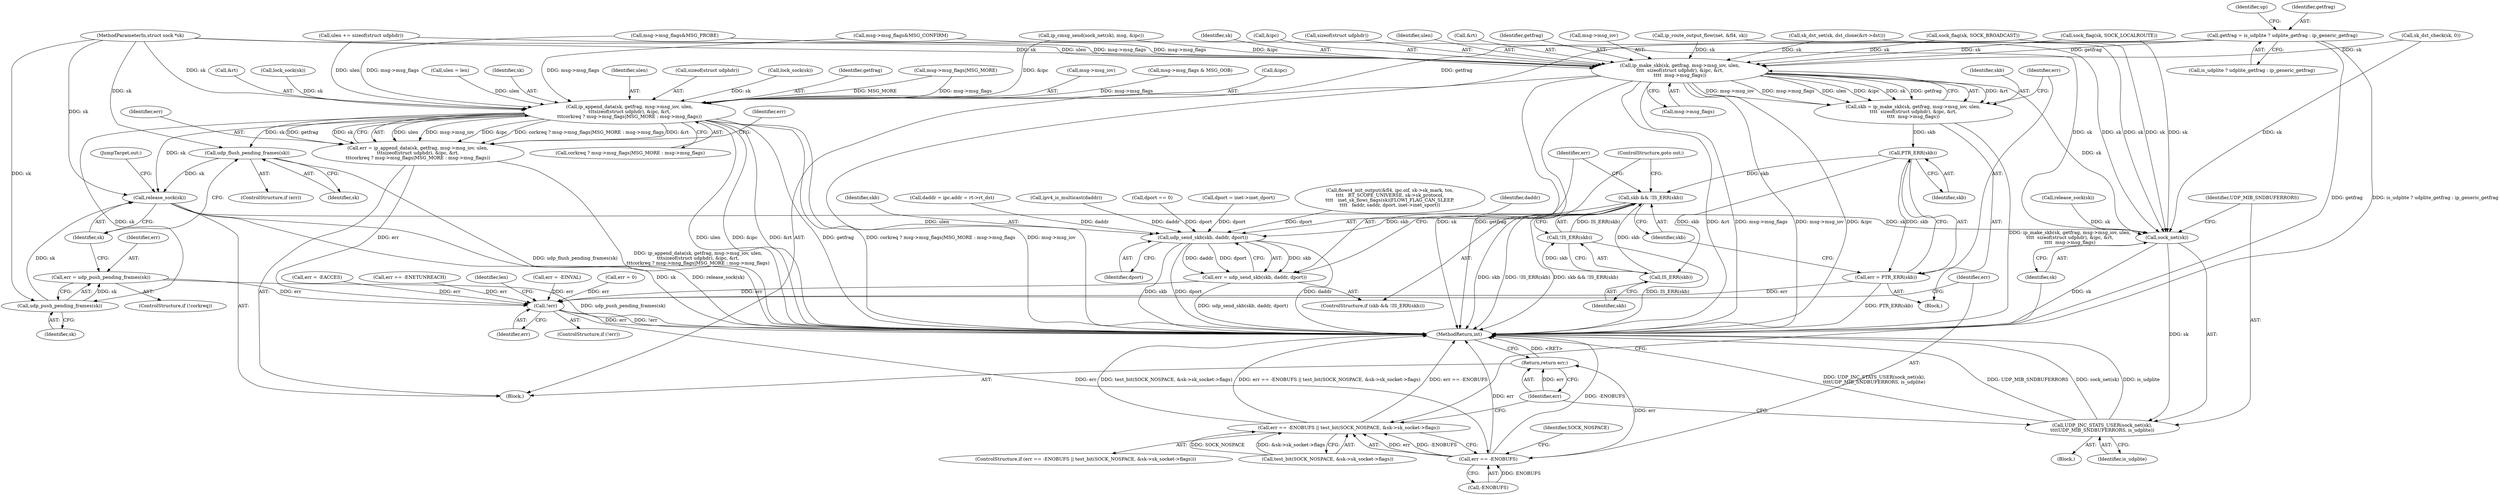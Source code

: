 digraph "0_linux_f6d8bd051c391c1c0458a30b2a7abcd939329259_32@pointer" {
"1000196" [label="(Call,getfrag = is_udplite ? udplite_getfrag : ip_generic_getfrag)"];
"1000649" [label="(Call,ip_make_skb(sk, getfrag, msg->msg_iov, ulen,\n\t\t\t\t  sizeof(struct udphdr), &ipc, &rt,\n\t\t\t\t  msg->msg_flags))"];
"1000647" [label="(Call,skb = ip_make_skb(sk, getfrag, msg->msg_iov, ulen,\n\t\t\t\t  sizeof(struct udphdr), &ipc, &rt,\n\t\t\t\t  msg->msg_flags))"];
"1000667" [label="(Call,PTR_ERR(skb))"];
"1000665" [label="(Call,err = PTR_ERR(skb))"];
"1000804" [label="(Call,!err)"];
"1000810" [label="(Call,err == -ENOBUFS)"];
"1000809" [label="(Call,err == -ENOBUFS || test_bit(SOCK_NOSPACE, &sk->sk_socket->flags))"];
"1000828" [label="(Return,return err;)"];
"1000670" [label="(Call,skb && !IS_ERR(skb))"];
"1000677" [label="(Call,udp_send_skb(skb, daddr, dport))"];
"1000675" [label="(Call,err = udp_send_skb(skb, daddr, dport))"];
"1000673" [label="(Call,IS_ERR(skb))"];
"1000672" [label="(Call,!IS_ERR(skb))"];
"1000824" [label="(Call,sock_net(sk))"];
"1000823" [label="(Call,UDP_INC_STATS_USER(sock_net(sk),\n\t\t\t\tUDP_MIB_SNDBUFERRORS, is_udplite))"];
"1000744" [label="(Call,ip_append_data(sk, getfrag, msg->msg_iov, ulen,\n\t\t\tsizeof(struct udphdr), &ipc, &rt,\n\t\t\tcorkreq ? msg->msg_flags|MSG_MORE : msg->msg_flags))"];
"1000742" [label="(Call,err = ip_append_data(sk, getfrag, msg->msg_iov, ulen,\n\t\t\tsizeof(struct udphdr), &ipc, &rt,\n\t\t\tcorkreq ? msg->msg_flags|MSG_MORE : msg->msg_flags))"];
"1000769" [label="(Call,udp_flush_pending_frames(sk))"];
"1000792" [label="(Call,release_sock(sk))"];
"1000777" [label="(Call,udp_push_pending_frames(sk))"];
"1000775" [label="(Call,err = udp_push_pending_frames(sk))"];
"1000128" [label="(Call,ulen = len)"];
"1000646" [label="(Block,)"];
"1000681" [label="(ControlStructure,goto out;)"];
"1000827" [label="(Identifier,is_udplite)"];
"1000652" [label="(Call,msg->msg_iov)"];
"1000671" [label="(Identifier,skb)"];
"1000839" [label="(Call,msg->msg_flags&MSG_PROBE)"];
"1000609" [label="(Call,sk_dst_set(sk, dst_clone(&rt->dst)))"];
"1000747" [label="(Call,msg->msg_iov)"];
"1000591" [label="(Call,err = -EACCES)"];
"1000178" [label="(Call,msg->msg_flags & MSG_OOB)"];
"1000461" [label="(Call,sock_flag(sk, SOCK_LOCALROUTE))"];
"1000678" [label="(Identifier,skb)"];
"1000690" [label="(Call,release_sock(sk))"];
"1000753" [label="(Call,&ipc)"];
"1000814" [label="(Call,test_bit(SOCK_NOSPACE, &sk->sk_socket->flags))"];
"1000850" [label="(MethodReturn,int)"];
"1000822" [label="(Block,)"];
"1000634" [label="(Call,daddr = ipc.addr = rt->rt_dst)"];
"1000115" [label="(Block,)"];
"1000647" [label="(Call,skb = ip_make_skb(sk, getfrag, msg->msg_iov, ulen,\n\t\t\t\t  sizeof(struct udphdr), &ipc, &rt,\n\t\t\t\t  msg->msg_flags))"];
"1000669" [label="(ControlStructure,if (skb && !IS_ERR(skb)))"];
"1000793" [label="(Identifier,sk)"];
"1000675" [label="(Call,err = udp_send_skb(skb, daddr, dport))"];
"1000811" [label="(Identifier,err)"];
"1000772" [label="(ControlStructure,if (!corkreq))"];
"1000755" [label="(Call,&rt)"];
"1000649" [label="(Call,ip_make_skb(sk, getfrag, msg->msg_iov, ulen,\n\t\t\t\t  sizeof(struct udphdr), &ipc, &rt,\n\t\t\t\t  msg->msg_flags))"];
"1000617" [label="(Call,msg->msg_flags&MSG_CONFIRM)"];
"1000603" [label="(Call,sock_flag(sk, SOCK_BROADCAST))"];
"1000769" [label="(Call,udp_flush_pending_frames(sk))"];
"1000650" [label="(Identifier,sk)"];
"1000672" [label="(Call,!IS_ERR(skb))"];
"1000489" [label="(Call,ipv4_is_multicast(daddr))"];
"1000805" [label="(Identifier,err)"];
"1000288" [label="(Call,dport == 0)"];
"1000682" [label="(Call,lock_sock(sk))"];
"1000231" [label="(Call,ulen += sizeof(struct udphdr))"];
"1000807" [label="(Identifier,len)"];
"1000778" [label="(Identifier,sk)"];
"1000670" [label="(Call,skb && !IS_ERR(skb))"];
"1000310" [label="(Call,dport = inet->inet_dport)"];
"1000521" [label="(Call,sk_dst_check(sk, 0))"];
"1000351" [label="(Call,ip_cmsg_send(sock_net(sk), msg, &ipc))"];
"1000794" [label="(JumpTarget,out:)"];
"1000648" [label="(Identifier,skb)"];
"1000677" [label="(Call,udp_send_skb(skb, daddr, dport))"];
"1000658" [label="(Call,&ipc)"];
"1000804" [label="(Call,!err)"];
"1000767" [label="(ControlStructure,if (err))"];
"1000810" [label="(Call,err == -ENOBUFS)"];
"1000666" [label="(Identifier,err)"];
"1000204" [label="(Identifier,up)"];
"1000742" [label="(Call,err = ip_append_data(sk, getfrag, msg->msg_iov, ulen,\n\t\t\tsizeof(struct udphdr), &ipc, &rt,\n\t\t\tcorkreq ? msg->msg_flags|MSG_MORE : msg->msg_flags))"];
"1000535" [label="(Call,flowi4_init_output(&fl4, ipc.oif, sk->sk_mark, tos,\n\t\t\t\t   RT_SCOPE_UNIVERSE, sk->sk_protocol,\n\t\t\t\t   inet_sk_flowi_flags(sk)|FLOWI_FLAG_CAN_SLEEP,\n\t\t\t\t   faddr, saddr, dport, inet->inet_sport))"];
"1000829" [label="(Identifier,err)"];
"1000777" [label="(Call,udp_push_pending_frames(sk))"];
"1000792" [label="(Call,release_sock(sk))"];
"1000656" [label="(Call,sizeof(struct udphdr))"];
"1000744" [label="(Call,ip_append_data(sk, getfrag, msg->msg_iov, ulen,\n\t\t\tsizeof(struct udphdr), &ipc, &rt,\n\t\t\tcorkreq ? msg->msg_flags|MSG_MORE : msg->msg_flags))"];
"1000826" [label="(Identifier,UDP_MIB_SNDBUFERRORS)"];
"1000776" [label="(Identifier,err)"];
"1000809" [label="(Call,err == -ENOBUFS || test_bit(SOCK_NOSPACE, &sk->sk_socket->flags))"];
"1000655" [label="(Identifier,ulen)"];
"1000692" [label="(Call,err = -EINVAL)"];
"1000665" [label="(Call,err = PTR_ERR(skb))"];
"1000679" [label="(Identifier,daddr)"];
"1000757" [label="(Call,corkreq ? msg->msg_flags|MSG_MORE : msg->msg_flags)"];
"1000815" [label="(Identifier,SOCK_NOSPACE)"];
"1000745" [label="(Identifier,sk)"];
"1000768" [label="(Identifier,err)"];
"1000825" [label="(Identifier,sk)"];
"1000662" [label="(Call,msg->msg_flags)"];
"1000680" [label="(Identifier,dport)"];
"1000759" [label="(Call,msg->msg_flags|MSG_MORE)"];
"1000667" [label="(Call,PTR_ERR(skb))"];
"1000674" [label="(Identifier,skb)"];
"1000197" [label="(Identifier,getfrag)"];
"1000198" [label="(Call,is_udplite ? udplite_getfrag : ip_generic_getfrag)"];
"1000846" [label="(Call,err = 0)"];
"1000196" [label="(Call,getfrag = is_udplite ? udplite_getfrag : ip_generic_getfrag)"];
"1000750" [label="(Identifier,ulen)"];
"1000828" [label="(Return,return err;)"];
"1000803" [label="(ControlStructure,if (!err))"];
"1000660" [label="(Call,&rt)"];
"1000775" [label="(Call,err = udp_push_pending_frames(sk))"];
"1000751" [label="(Call,sizeof(struct udphdr))"];
"1000824" [label="(Call,sock_net(sk))"];
"1000743" [label="(Identifier,err)"];
"1000207" [label="(Call,lock_sock(sk))"];
"1000112" [label="(MethodParameterIn,struct sock *sk)"];
"1000676" [label="(Identifier,err)"];
"1000808" [label="(ControlStructure,if (err == -ENOBUFS || test_bit(SOCK_NOSPACE, &sk->sk_socket->flags)))"];
"1000823" [label="(Call,UDP_INC_STATS_USER(sock_net(sk),\n\t\t\t\tUDP_MIB_SNDBUFERRORS, is_udplite))"];
"1000746" [label="(Identifier,getfrag)"];
"1000812" [label="(Call,-ENOBUFS)"];
"1000651" [label="(Identifier,getfrag)"];
"1000566" [label="(Call,ip_route_output_flow(net, &fl4, sk))"];
"1000673" [label="(Call,IS_ERR(skb))"];
"1000668" [label="(Identifier,skb)"];
"1000770" [label="(Identifier,sk)"];
"1000583" [label="(Call,err == -ENETUNREACH)"];
"1000196" -> "1000115"  [label="AST: "];
"1000196" -> "1000198"  [label="CFG: "];
"1000197" -> "1000196"  [label="AST: "];
"1000198" -> "1000196"  [label="AST: "];
"1000204" -> "1000196"  [label="CFG: "];
"1000196" -> "1000850"  [label="DDG: getfrag"];
"1000196" -> "1000850"  [label="DDG: is_udplite ? udplite_getfrag : ip_generic_getfrag"];
"1000196" -> "1000649"  [label="DDG: getfrag"];
"1000196" -> "1000744"  [label="DDG: getfrag"];
"1000649" -> "1000647"  [label="AST: "];
"1000649" -> "1000662"  [label="CFG: "];
"1000650" -> "1000649"  [label="AST: "];
"1000651" -> "1000649"  [label="AST: "];
"1000652" -> "1000649"  [label="AST: "];
"1000655" -> "1000649"  [label="AST: "];
"1000656" -> "1000649"  [label="AST: "];
"1000658" -> "1000649"  [label="AST: "];
"1000660" -> "1000649"  [label="AST: "];
"1000662" -> "1000649"  [label="AST: "];
"1000647" -> "1000649"  [label="CFG: "];
"1000649" -> "1000850"  [label="DDG: sk"];
"1000649" -> "1000850"  [label="DDG: ulen"];
"1000649" -> "1000850"  [label="DDG: getfrag"];
"1000649" -> "1000850"  [label="DDG: &rt"];
"1000649" -> "1000850"  [label="DDG: msg->msg_flags"];
"1000649" -> "1000850"  [label="DDG: msg->msg_iov"];
"1000649" -> "1000850"  [label="DDG: &ipc"];
"1000649" -> "1000647"  [label="DDG: &rt"];
"1000649" -> "1000647"  [label="DDG: msg->msg_iov"];
"1000649" -> "1000647"  [label="DDG: msg->msg_flags"];
"1000649" -> "1000647"  [label="DDG: ulen"];
"1000649" -> "1000647"  [label="DDG: &ipc"];
"1000649" -> "1000647"  [label="DDG: sk"];
"1000649" -> "1000647"  [label="DDG: getfrag"];
"1000521" -> "1000649"  [label="DDG: sk"];
"1000609" -> "1000649"  [label="DDG: sk"];
"1000603" -> "1000649"  [label="DDG: sk"];
"1000566" -> "1000649"  [label="DDG: sk"];
"1000461" -> "1000649"  [label="DDG: sk"];
"1000112" -> "1000649"  [label="DDG: sk"];
"1000231" -> "1000649"  [label="DDG: ulen"];
"1000351" -> "1000649"  [label="DDG: &ipc"];
"1000617" -> "1000649"  [label="DDG: msg->msg_flags"];
"1000839" -> "1000649"  [label="DDG: msg->msg_flags"];
"1000649" -> "1000824"  [label="DDG: sk"];
"1000647" -> "1000646"  [label="AST: "];
"1000648" -> "1000647"  [label="AST: "];
"1000666" -> "1000647"  [label="CFG: "];
"1000647" -> "1000850"  [label="DDG: ip_make_skb(sk, getfrag, msg->msg_iov, ulen,\n\t\t\t\t  sizeof(struct udphdr), &ipc, &rt,\n\t\t\t\t  msg->msg_flags)"];
"1000647" -> "1000667"  [label="DDG: skb"];
"1000667" -> "1000665"  [label="AST: "];
"1000667" -> "1000668"  [label="CFG: "];
"1000668" -> "1000667"  [label="AST: "];
"1000665" -> "1000667"  [label="CFG: "];
"1000667" -> "1000665"  [label="DDG: skb"];
"1000667" -> "1000670"  [label="DDG: skb"];
"1000667" -> "1000673"  [label="DDG: skb"];
"1000665" -> "1000646"  [label="AST: "];
"1000666" -> "1000665"  [label="AST: "];
"1000671" -> "1000665"  [label="CFG: "];
"1000665" -> "1000850"  [label="DDG: PTR_ERR(skb)"];
"1000665" -> "1000804"  [label="DDG: err"];
"1000804" -> "1000803"  [label="AST: "];
"1000804" -> "1000805"  [label="CFG: "];
"1000805" -> "1000804"  [label="AST: "];
"1000807" -> "1000804"  [label="CFG: "];
"1000811" -> "1000804"  [label="CFG: "];
"1000804" -> "1000850"  [label="DDG: err"];
"1000804" -> "1000850"  [label="DDG: !err"];
"1000692" -> "1000804"  [label="DDG: err"];
"1000675" -> "1000804"  [label="DDG: err"];
"1000775" -> "1000804"  [label="DDG: err"];
"1000583" -> "1000804"  [label="DDG: err"];
"1000591" -> "1000804"  [label="DDG: err"];
"1000742" -> "1000804"  [label="DDG: err"];
"1000846" -> "1000804"  [label="DDG: err"];
"1000804" -> "1000810"  [label="DDG: err"];
"1000810" -> "1000809"  [label="AST: "];
"1000810" -> "1000812"  [label="CFG: "];
"1000811" -> "1000810"  [label="AST: "];
"1000812" -> "1000810"  [label="AST: "];
"1000815" -> "1000810"  [label="CFG: "];
"1000809" -> "1000810"  [label="CFG: "];
"1000810" -> "1000850"  [label="DDG: err"];
"1000810" -> "1000850"  [label="DDG: -ENOBUFS"];
"1000810" -> "1000809"  [label="DDG: err"];
"1000810" -> "1000809"  [label="DDG: -ENOBUFS"];
"1000812" -> "1000810"  [label="DDG: ENOBUFS"];
"1000810" -> "1000828"  [label="DDG: err"];
"1000809" -> "1000808"  [label="AST: "];
"1000809" -> "1000814"  [label="CFG: "];
"1000814" -> "1000809"  [label="AST: "];
"1000825" -> "1000809"  [label="CFG: "];
"1000829" -> "1000809"  [label="CFG: "];
"1000809" -> "1000850"  [label="DDG: err == -ENOBUFS"];
"1000809" -> "1000850"  [label="DDG: test_bit(SOCK_NOSPACE, &sk->sk_socket->flags)"];
"1000809" -> "1000850"  [label="DDG: err == -ENOBUFS || test_bit(SOCK_NOSPACE, &sk->sk_socket->flags)"];
"1000814" -> "1000809"  [label="DDG: SOCK_NOSPACE"];
"1000814" -> "1000809"  [label="DDG: &sk->sk_socket->flags"];
"1000828" -> "1000115"  [label="AST: "];
"1000828" -> "1000829"  [label="CFG: "];
"1000829" -> "1000828"  [label="AST: "];
"1000850" -> "1000828"  [label="CFG: "];
"1000828" -> "1000850"  [label="DDG: <RET>"];
"1000829" -> "1000828"  [label="DDG: err"];
"1000670" -> "1000669"  [label="AST: "];
"1000670" -> "1000671"  [label="CFG: "];
"1000670" -> "1000672"  [label="CFG: "];
"1000671" -> "1000670"  [label="AST: "];
"1000672" -> "1000670"  [label="AST: "];
"1000676" -> "1000670"  [label="CFG: "];
"1000681" -> "1000670"  [label="CFG: "];
"1000670" -> "1000850"  [label="DDG: !IS_ERR(skb)"];
"1000670" -> "1000850"  [label="DDG: skb && !IS_ERR(skb)"];
"1000670" -> "1000850"  [label="DDG: skb"];
"1000673" -> "1000670"  [label="DDG: skb"];
"1000672" -> "1000670"  [label="DDG: IS_ERR(skb)"];
"1000670" -> "1000677"  [label="DDG: skb"];
"1000677" -> "1000675"  [label="AST: "];
"1000677" -> "1000680"  [label="CFG: "];
"1000678" -> "1000677"  [label="AST: "];
"1000679" -> "1000677"  [label="AST: "];
"1000680" -> "1000677"  [label="AST: "];
"1000675" -> "1000677"  [label="CFG: "];
"1000677" -> "1000850"  [label="DDG: skb"];
"1000677" -> "1000850"  [label="DDG: dport"];
"1000677" -> "1000850"  [label="DDG: daddr"];
"1000677" -> "1000675"  [label="DDG: skb"];
"1000677" -> "1000675"  [label="DDG: daddr"];
"1000677" -> "1000675"  [label="DDG: dport"];
"1000634" -> "1000677"  [label="DDG: daddr"];
"1000489" -> "1000677"  [label="DDG: daddr"];
"1000310" -> "1000677"  [label="DDG: dport"];
"1000535" -> "1000677"  [label="DDG: dport"];
"1000288" -> "1000677"  [label="DDG: dport"];
"1000675" -> "1000669"  [label="AST: "];
"1000676" -> "1000675"  [label="AST: "];
"1000681" -> "1000675"  [label="CFG: "];
"1000675" -> "1000850"  [label="DDG: udp_send_skb(skb, daddr, dport)"];
"1000673" -> "1000672"  [label="AST: "];
"1000673" -> "1000674"  [label="CFG: "];
"1000674" -> "1000673"  [label="AST: "];
"1000672" -> "1000673"  [label="CFG: "];
"1000673" -> "1000672"  [label="DDG: skb"];
"1000672" -> "1000850"  [label="DDG: IS_ERR(skb)"];
"1000824" -> "1000823"  [label="AST: "];
"1000824" -> "1000825"  [label="CFG: "];
"1000825" -> "1000824"  [label="AST: "];
"1000826" -> "1000824"  [label="CFG: "];
"1000824" -> "1000850"  [label="DDG: sk"];
"1000824" -> "1000823"  [label="DDG: sk"];
"1000609" -> "1000824"  [label="DDG: sk"];
"1000603" -> "1000824"  [label="DDG: sk"];
"1000566" -> "1000824"  [label="DDG: sk"];
"1000461" -> "1000824"  [label="DDG: sk"];
"1000690" -> "1000824"  [label="DDG: sk"];
"1000792" -> "1000824"  [label="DDG: sk"];
"1000521" -> "1000824"  [label="DDG: sk"];
"1000112" -> "1000824"  [label="DDG: sk"];
"1000823" -> "1000822"  [label="AST: "];
"1000823" -> "1000827"  [label="CFG: "];
"1000826" -> "1000823"  [label="AST: "];
"1000827" -> "1000823"  [label="AST: "];
"1000829" -> "1000823"  [label="CFG: "];
"1000823" -> "1000850"  [label="DDG: is_udplite"];
"1000823" -> "1000850"  [label="DDG: sock_net(sk)"];
"1000823" -> "1000850"  [label="DDG: UDP_INC_STATS_USER(sock_net(sk),\n\t\t\t\tUDP_MIB_SNDBUFERRORS, is_udplite)"];
"1000823" -> "1000850"  [label="DDG: UDP_MIB_SNDBUFERRORS"];
"1000744" -> "1000742"  [label="AST: "];
"1000744" -> "1000757"  [label="CFG: "];
"1000745" -> "1000744"  [label="AST: "];
"1000746" -> "1000744"  [label="AST: "];
"1000747" -> "1000744"  [label="AST: "];
"1000750" -> "1000744"  [label="AST: "];
"1000751" -> "1000744"  [label="AST: "];
"1000753" -> "1000744"  [label="AST: "];
"1000755" -> "1000744"  [label="AST: "];
"1000757" -> "1000744"  [label="AST: "];
"1000742" -> "1000744"  [label="CFG: "];
"1000744" -> "1000850"  [label="DDG: corkreq ? msg->msg_flags|MSG_MORE : msg->msg_flags"];
"1000744" -> "1000850"  [label="DDG: msg->msg_iov"];
"1000744" -> "1000850"  [label="DDG: ulen"];
"1000744" -> "1000850"  [label="DDG: &ipc"];
"1000744" -> "1000850"  [label="DDG: &rt"];
"1000744" -> "1000850"  [label="DDG: getfrag"];
"1000744" -> "1000742"  [label="DDG: ulen"];
"1000744" -> "1000742"  [label="DDG: msg->msg_iov"];
"1000744" -> "1000742"  [label="DDG: &ipc"];
"1000744" -> "1000742"  [label="DDG: corkreq ? msg->msg_flags|MSG_MORE : msg->msg_flags"];
"1000744" -> "1000742"  [label="DDG: &rt"];
"1000744" -> "1000742"  [label="DDG: getfrag"];
"1000744" -> "1000742"  [label="DDG: sk"];
"1000682" -> "1000744"  [label="DDG: sk"];
"1000207" -> "1000744"  [label="DDG: sk"];
"1000112" -> "1000744"  [label="DDG: sk"];
"1000128" -> "1000744"  [label="DDG: ulen"];
"1000231" -> "1000744"  [label="DDG: ulen"];
"1000351" -> "1000744"  [label="DDG: &ipc"];
"1000759" -> "1000744"  [label="DDG: msg->msg_flags"];
"1000759" -> "1000744"  [label="DDG: MSG_MORE"];
"1000617" -> "1000744"  [label="DDG: msg->msg_flags"];
"1000178" -> "1000744"  [label="DDG: msg->msg_flags"];
"1000839" -> "1000744"  [label="DDG: msg->msg_flags"];
"1000744" -> "1000769"  [label="DDG: sk"];
"1000744" -> "1000777"  [label="DDG: sk"];
"1000744" -> "1000792"  [label="DDG: sk"];
"1000742" -> "1000115"  [label="AST: "];
"1000743" -> "1000742"  [label="AST: "];
"1000768" -> "1000742"  [label="CFG: "];
"1000742" -> "1000850"  [label="DDG: ip_append_data(sk, getfrag, msg->msg_iov, ulen,\n\t\t\tsizeof(struct udphdr), &ipc, &rt,\n\t\t\tcorkreq ? msg->msg_flags|MSG_MORE : msg->msg_flags)"];
"1000769" -> "1000767"  [label="AST: "];
"1000769" -> "1000770"  [label="CFG: "];
"1000770" -> "1000769"  [label="AST: "];
"1000793" -> "1000769"  [label="CFG: "];
"1000769" -> "1000850"  [label="DDG: udp_flush_pending_frames(sk)"];
"1000112" -> "1000769"  [label="DDG: sk"];
"1000769" -> "1000792"  [label="DDG: sk"];
"1000792" -> "1000115"  [label="AST: "];
"1000792" -> "1000793"  [label="CFG: "];
"1000793" -> "1000792"  [label="AST: "];
"1000794" -> "1000792"  [label="CFG: "];
"1000792" -> "1000850"  [label="DDG: release_sock(sk)"];
"1000792" -> "1000850"  [label="DDG: sk"];
"1000777" -> "1000792"  [label="DDG: sk"];
"1000112" -> "1000792"  [label="DDG: sk"];
"1000777" -> "1000775"  [label="AST: "];
"1000777" -> "1000778"  [label="CFG: "];
"1000778" -> "1000777"  [label="AST: "];
"1000775" -> "1000777"  [label="CFG: "];
"1000777" -> "1000775"  [label="DDG: sk"];
"1000112" -> "1000777"  [label="DDG: sk"];
"1000775" -> "1000772"  [label="AST: "];
"1000776" -> "1000775"  [label="AST: "];
"1000793" -> "1000775"  [label="CFG: "];
"1000775" -> "1000850"  [label="DDG: udp_push_pending_frames(sk)"];
}
